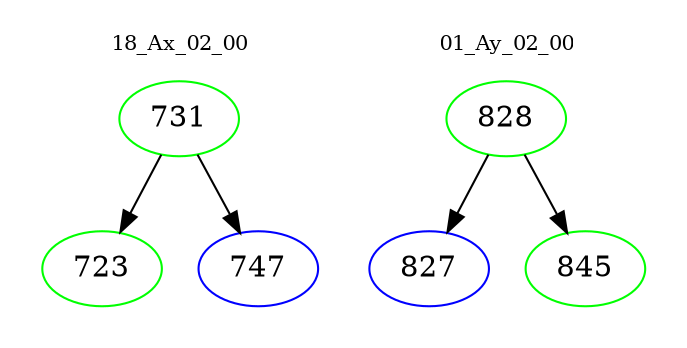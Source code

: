 digraph{
subgraph cluster_0 {
color = white
label = "18_Ax_02_00";
fontsize=10;
T0_731 [label="731", color="green"]
T0_731 -> T0_723 [color="black"]
T0_723 [label="723", color="green"]
T0_731 -> T0_747 [color="black"]
T0_747 [label="747", color="blue"]
}
subgraph cluster_1 {
color = white
label = "01_Ay_02_00";
fontsize=10;
T1_828 [label="828", color="green"]
T1_828 -> T1_827 [color="black"]
T1_827 [label="827", color="blue"]
T1_828 -> T1_845 [color="black"]
T1_845 [label="845", color="green"]
}
}
